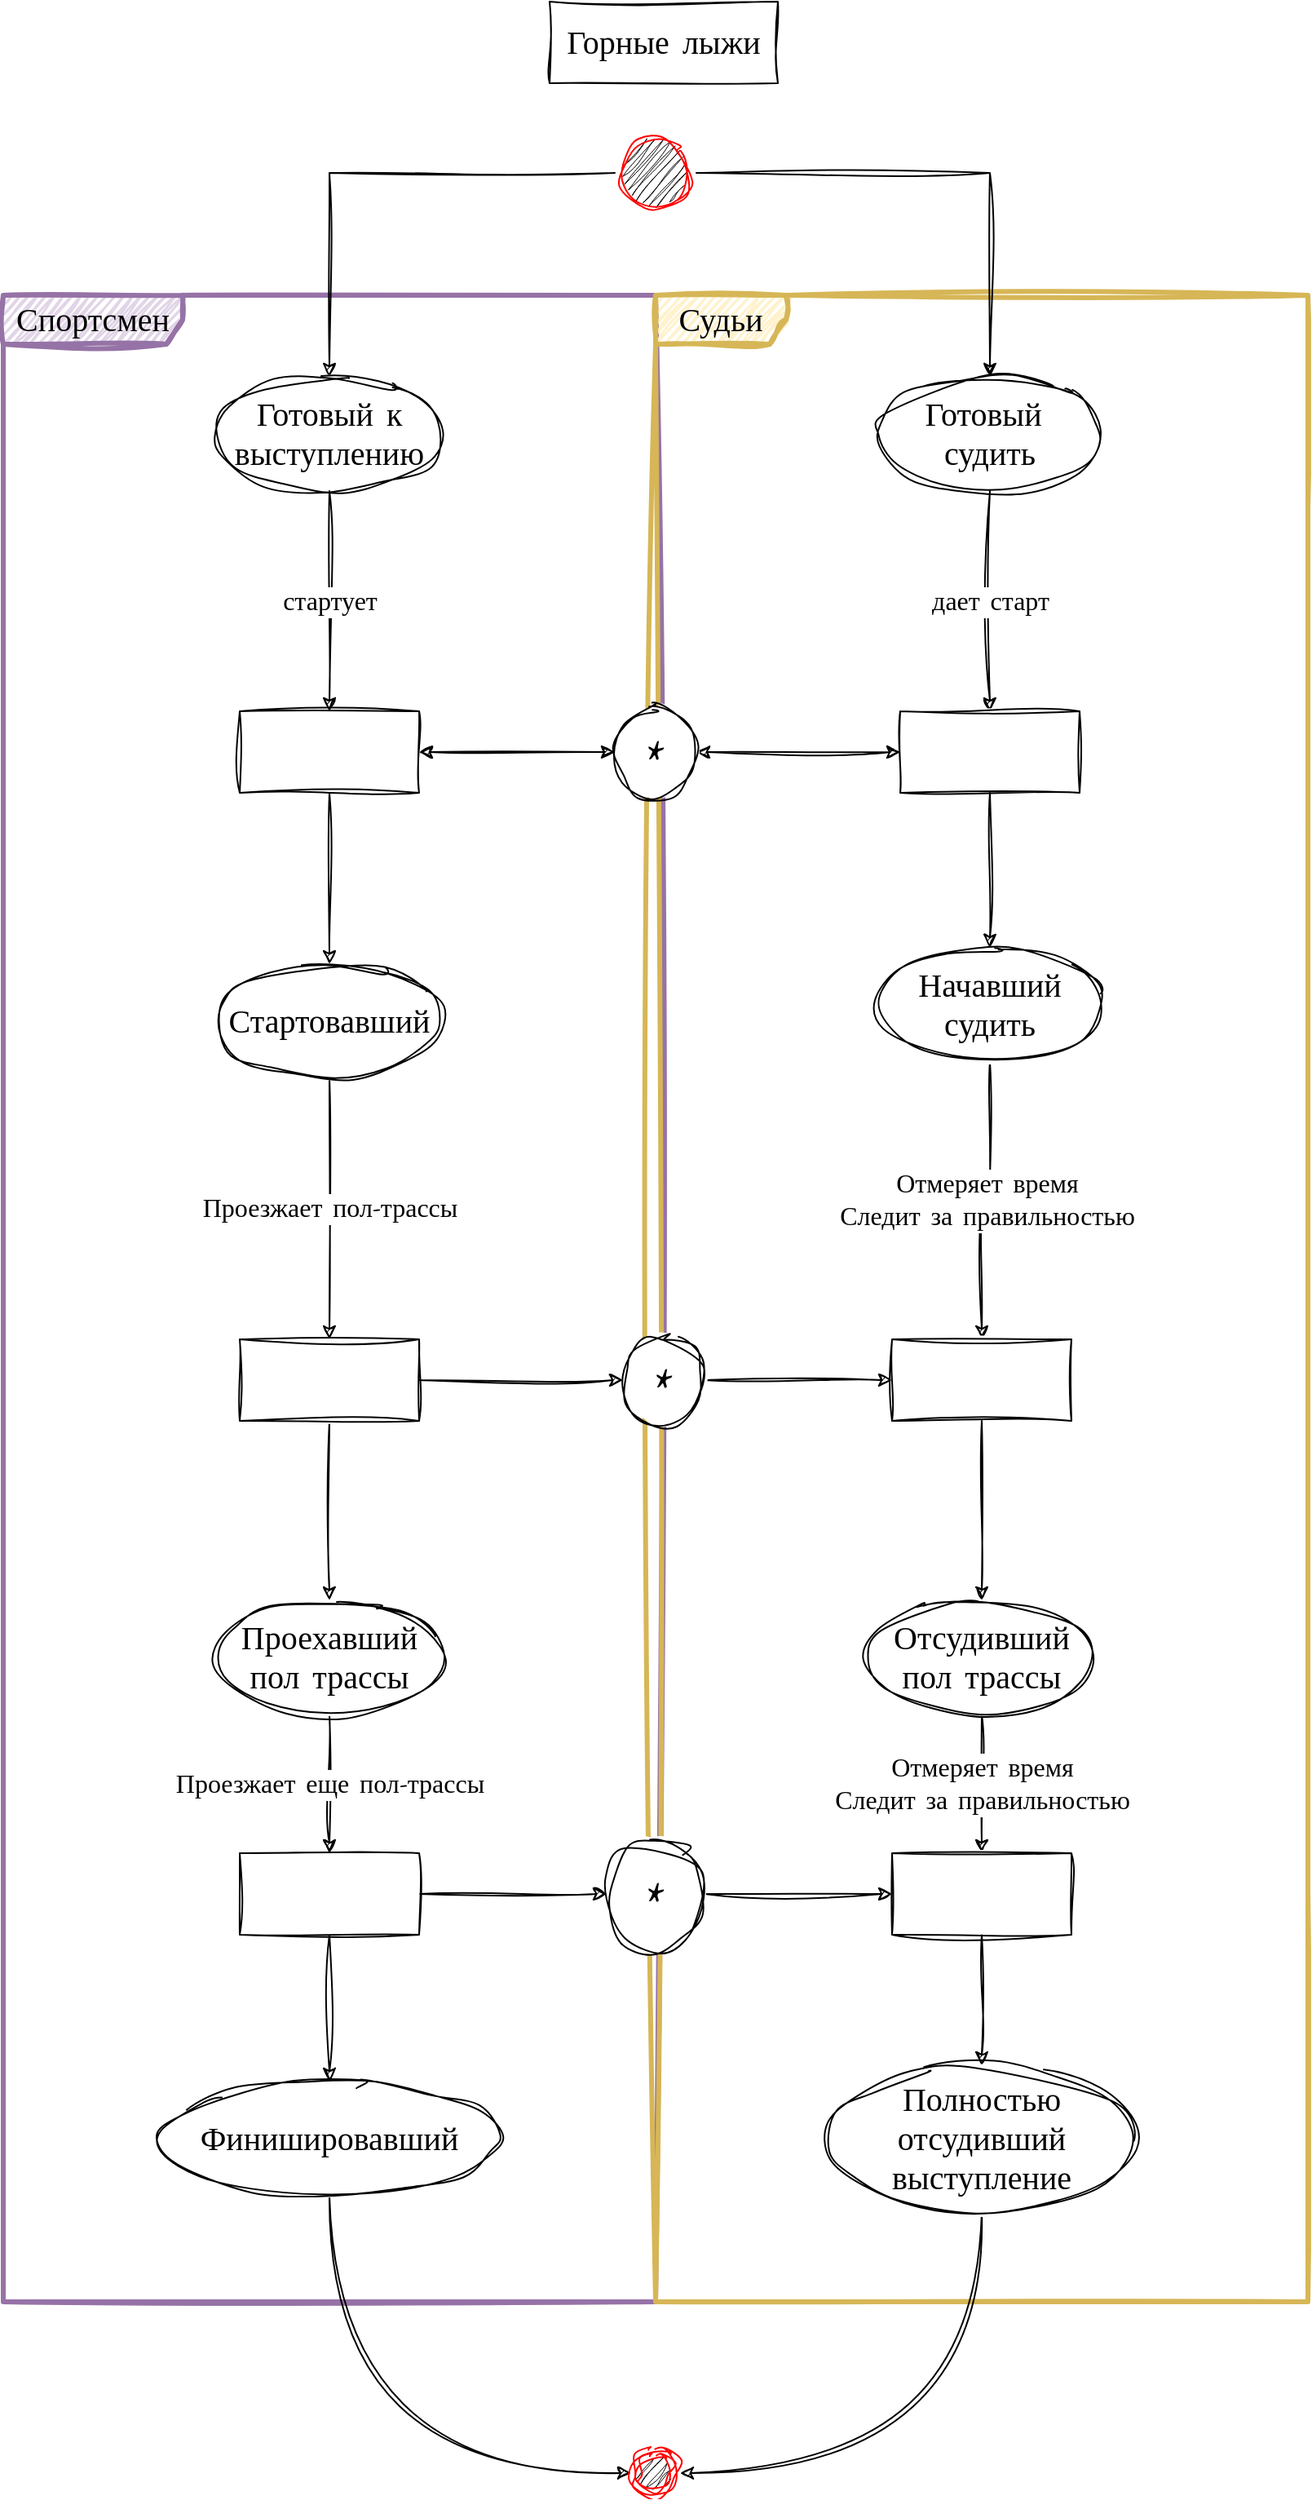 <mxfile version="21.6.9" type="device">
  <diagram name="Страница — 1" id="s0P83hu7fgKQWp1gKQGr">
    <mxGraphModel dx="1687" dy="2061" grid="1" gridSize="10" guides="1" tooltips="1" connect="1" arrows="1" fold="1" page="1" pageScale="1" pageWidth="827" pageHeight="1169" math="0" shadow="0">
      <root>
        <mxCell id="0" />
        <mxCell id="1" parent="0" />
        <mxCell id="clvegXWYqpBpk_iwqRGX-1" value="Спортсмен" style="shape=umlFrame;whiteSpace=wrap;html=1;pointerEvents=0;sketch=1;hachureGap=4;jiggle=2;curveFitting=1;fontFamily=Architects Daughter;fontSource=https%3A%2F%2Ffonts.googleapis.com%2Fcss%3Ffamily%3DArchitects%2BDaughter;fontSize=20;width=110;height=30;fillColor=#e1d5e7;strokeColor=#9673a6;strokeWidth=3;" vertex="1" parent="1">
          <mxGeometry x="40" y="-280" width="400" height="1230" as="geometry" />
        </mxCell>
        <mxCell id="clvegXWYqpBpk_iwqRGX-2" value="Судьи" style="shape=umlFrame;whiteSpace=wrap;html=1;pointerEvents=0;sketch=1;hachureGap=4;jiggle=2;curveFitting=1;fontFamily=Architects Daughter;fontSource=https%3A%2F%2Ffonts.googleapis.com%2Fcss%3Ffamily%3DArchitects%2BDaughter;fontSize=20;width=80;height=30;fillColor=#fff2cc;strokeColor=#d6b656;strokeWidth=3;" vertex="1" parent="1">
          <mxGeometry x="440" y="-280" width="400" height="1230" as="geometry" />
        </mxCell>
        <mxCell id="clvegXWYqpBpk_iwqRGX-8" value="" style="edgeStyle=orthogonalEdgeStyle;rounded=0;sketch=1;hachureGap=4;jiggle=2;curveFitting=1;orthogonalLoop=1;jettySize=auto;html=1;fontFamily=Architects Daughter;fontSource=https%3A%2F%2Ffonts.googleapis.com%2Fcss%3Ffamily%3DArchitects%2BDaughter;fontSize=16;" edge="1" parent="1" source="clvegXWYqpBpk_iwqRGX-3" target="clvegXWYqpBpk_iwqRGX-5">
          <mxGeometry relative="1" as="geometry">
            <mxPoint x="335" y="-355" as="targetPoint" />
          </mxGeometry>
        </mxCell>
        <mxCell id="clvegXWYqpBpk_iwqRGX-9" value="" style="edgeStyle=orthogonalEdgeStyle;rounded=0;sketch=1;hachureGap=4;jiggle=2;curveFitting=1;orthogonalLoop=1;jettySize=auto;html=1;fontFamily=Architects Daughter;fontSource=https%3A%2F%2Ffonts.googleapis.com%2Fcss%3Ffamily%3DArchitects%2BDaughter;fontSize=16;entryX=0.5;entryY=0;entryDx=0;entryDy=0;" edge="1" parent="1" source="clvegXWYqpBpk_iwqRGX-3" target="clvegXWYqpBpk_iwqRGX-6">
          <mxGeometry relative="1" as="geometry">
            <mxPoint x="545" y="-355" as="targetPoint" />
          </mxGeometry>
        </mxCell>
        <mxCell id="clvegXWYqpBpk_iwqRGX-3" value="" style="ellipse;html=1;shape=startState;fillColor=#000000;strokeColor=#ff0000;sketch=1;hachureGap=4;jiggle=2;curveFitting=1;fontFamily=Architects Daughter;fontSource=https%3A%2F%2Ffonts.googleapis.com%2Fcss%3Ffamily%3DArchitects%2BDaughter;fontSize=20;" vertex="1" parent="1">
          <mxGeometry x="415" y="-380" width="50" height="50" as="geometry" />
        </mxCell>
        <mxCell id="clvegXWYqpBpk_iwqRGX-12" value="Проезжает пол-трассы" style="edgeStyle=orthogonalEdgeStyle;rounded=0;sketch=1;hachureGap=4;jiggle=2;curveFitting=1;orthogonalLoop=1;jettySize=auto;html=1;fontFamily=Architects Daughter;fontSource=https%3A%2F%2Ffonts.googleapis.com%2Fcss%3Ffamily%3DArchitects%2BDaughter;fontSize=16;entryX=0.5;entryY=0;entryDx=0;entryDy=0;" edge="1" parent="1" source="clvegXWYqpBpk_iwqRGX-39" target="clvegXWYqpBpk_iwqRGX-24">
          <mxGeometry relative="1" as="geometry" />
        </mxCell>
        <mxCell id="clvegXWYqpBpk_iwqRGX-5" value="Готовый к&lt;br&gt;выступлению" style="ellipse;whiteSpace=wrap;html=1;sketch=1;hachureGap=4;jiggle=2;curveFitting=1;fontFamily=Architects Daughter;fontSource=https%3A%2F%2Ffonts.googleapis.com%2Fcss%3Ffamily%3DArchitects%2BDaughter;fontSize=20;" vertex="1" parent="1">
          <mxGeometry x="170" y="-230" width="140" height="70" as="geometry" />
        </mxCell>
        <mxCell id="clvegXWYqpBpk_iwqRGX-17" value="Отмеряет время&lt;br&gt;Следит за правильностью" style="edgeStyle=orthogonalEdgeStyle;rounded=0;sketch=1;hachureGap=4;jiggle=2;curveFitting=1;orthogonalLoop=1;jettySize=auto;html=1;fontFamily=Architects Daughter;fontSource=https%3A%2F%2Ffonts.googleapis.com%2Fcss%3Ffamily%3DArchitects%2BDaughter;fontSize=16;entryX=0.5;entryY=0;entryDx=0;entryDy=0;" edge="1" parent="1" source="clvegXWYqpBpk_iwqRGX-37" target="clvegXWYqpBpk_iwqRGX-25">
          <mxGeometry relative="1" as="geometry" />
        </mxCell>
        <mxCell id="clvegXWYqpBpk_iwqRGX-6" value="Готовый&amp;nbsp;&lt;br&gt;судить" style="ellipse;whiteSpace=wrap;html=1;sketch=1;hachureGap=4;jiggle=2;curveFitting=1;fontFamily=Architects Daughter;fontSource=https%3A%2F%2Ffonts.googleapis.com%2Fcss%3Ffamily%3DArchitects%2BDaughter;fontSize=20;" vertex="1" parent="1">
          <mxGeometry x="575" y="-230" width="140" height="70" as="geometry" />
        </mxCell>
        <mxCell id="clvegXWYqpBpk_iwqRGX-10" value="Горные лыжи" style="html=1;whiteSpace=wrap;sketch=1;hachureGap=4;jiggle=2;curveFitting=1;fontFamily=Architects Daughter;fontSource=https%3A%2F%2Ffonts.googleapis.com%2Fcss%3Ffamily%3DArchitects%2BDaughter;fontSize=20;" vertex="1" parent="1">
          <mxGeometry x="375" y="-460" width="140" height="50" as="geometry" />
        </mxCell>
        <mxCell id="clvegXWYqpBpk_iwqRGX-15" value="" style="edgeStyle=orthogonalEdgeStyle;rounded=0;sketch=1;hachureGap=4;jiggle=2;curveFitting=1;orthogonalLoop=1;jettySize=auto;html=1;fontFamily=Architects Daughter;fontSource=https%3A%2F%2Ffonts.googleapis.com%2Fcss%3Ffamily%3DArchitects%2BDaughter;fontSize=16;exitX=0.5;exitY=1;exitDx=0;exitDy=0;" edge="1" parent="1" source="clvegXWYqpBpk_iwqRGX-19" target="clvegXWYqpBpk_iwqRGX-13">
          <mxGeometry relative="1" as="geometry">
            <mxPoint x="240" y="766" as="sourcePoint" />
            <mxPoint as="offset" />
          </mxGeometry>
        </mxCell>
        <mxCell id="clvegXWYqpBpk_iwqRGX-21" value="Проезжает еще пол-трассы" style="edgeStyle=orthogonalEdgeStyle;rounded=0;sketch=1;hachureGap=4;jiggle=2;curveFitting=1;orthogonalLoop=1;jettySize=auto;html=1;fontFamily=Architects Daughter;fontSource=https%3A%2F%2Ffonts.googleapis.com%2Fcss%3Ffamily%3DArchitects%2BDaughter;fontSize=16;" edge="1" parent="1" source="clvegXWYqpBpk_iwqRGX-11" target="clvegXWYqpBpk_iwqRGX-19">
          <mxGeometry relative="1" as="geometry" />
        </mxCell>
        <mxCell id="clvegXWYqpBpk_iwqRGX-11" value="Проехавший&lt;br&gt;пол трассы" style="ellipse;whiteSpace=wrap;html=1;sketch=1;hachureGap=4;jiggle=2;curveFitting=1;fontFamily=Architects Daughter;fontSource=https%3A%2F%2Ffonts.googleapis.com%2Fcss%3Ffamily%3DArchitects%2BDaughter;fontSize=20;" vertex="1" parent="1">
          <mxGeometry x="170" y="520" width="140" height="70" as="geometry" />
        </mxCell>
        <mxCell id="clvegXWYqpBpk_iwqRGX-35" value="" style="edgeStyle=orthogonalEdgeStyle;rounded=0;sketch=1;hachureGap=4;jiggle=2;curveFitting=1;orthogonalLoop=1;jettySize=auto;html=1;fontFamily=Architects Daughter;fontSource=https%3A%2F%2Ffonts.googleapis.com%2Fcss%3Ffamily%3DArchitects%2BDaughter;fontSize=16;entryX=0;entryY=0.5;entryDx=0;entryDy=0;curved=1;exitX=0.5;exitY=1;exitDx=0;exitDy=0;" edge="1" parent="1" source="clvegXWYqpBpk_iwqRGX-13" target="clvegXWYqpBpk_iwqRGX-34">
          <mxGeometry relative="1" as="geometry">
            <mxPoint x="240" y="965" as="targetPoint" />
          </mxGeometry>
        </mxCell>
        <mxCell id="clvegXWYqpBpk_iwqRGX-13" value="Финишировавший" style="ellipse;whiteSpace=wrap;html=1;sketch=1;hachureGap=4;jiggle=2;curveFitting=1;fontFamily=Architects Daughter;fontSource=https%3A%2F%2Ffonts.googleapis.com%2Fcss%3Ffamily%3DArchitects%2BDaughter;fontSize=20;" vertex="1" parent="1">
          <mxGeometry x="135" y="815" width="210" height="70" as="geometry" />
        </mxCell>
        <mxCell id="clvegXWYqpBpk_iwqRGX-22" value="Отмеряет время&lt;br style=&quot;border-color: var(--border-color);&quot;&gt;Следит за правильностью" style="edgeStyle=orthogonalEdgeStyle;rounded=0;sketch=1;hachureGap=4;jiggle=2;curveFitting=1;orthogonalLoop=1;jettySize=auto;html=1;fontFamily=Architects Daughter;fontSource=https%3A%2F%2Ffonts.googleapis.com%2Fcss%3Ffamily%3DArchitects%2BDaughter;fontSize=16;" edge="1" parent="1" source="clvegXWYqpBpk_iwqRGX-16" target="clvegXWYqpBpk_iwqRGX-20">
          <mxGeometry relative="1" as="geometry" />
        </mxCell>
        <mxCell id="clvegXWYqpBpk_iwqRGX-16" value="Отсудивший&lt;br&gt;пол трассы" style="ellipse;whiteSpace=wrap;html=1;sketch=1;hachureGap=4;jiggle=2;curveFitting=1;fontFamily=Architects Daughter;fontSource=https%3A%2F%2Ffonts.googleapis.com%2Fcss%3Ffamily%3DArchitects%2BDaughter;fontSize=20;" vertex="1" parent="1">
          <mxGeometry x="570" y="520" width="140" height="70" as="geometry" />
        </mxCell>
        <mxCell id="clvegXWYqpBpk_iwqRGX-36" value="" style="edgeStyle=orthogonalEdgeStyle;rounded=0;sketch=1;hachureGap=4;jiggle=2;curveFitting=1;orthogonalLoop=1;jettySize=auto;html=1;fontFamily=Architects Daughter;fontSource=https%3A%2F%2Ffonts.googleapis.com%2Fcss%3Ffamily%3DArchitects%2BDaughter;fontSize=16;curved=1;entryX=1;entryY=0.5;entryDx=0;entryDy=0;exitX=0.5;exitY=1;exitDx=0;exitDy=0;" edge="1" parent="1" source="clvegXWYqpBpk_iwqRGX-18" target="clvegXWYqpBpk_iwqRGX-34">
          <mxGeometry relative="1" as="geometry">
            <mxPoint x="640" y="975" as="targetPoint" />
          </mxGeometry>
        </mxCell>
        <mxCell id="clvegXWYqpBpk_iwqRGX-18" value="Полностью отсудивший выступление" style="ellipse;whiteSpace=wrap;html=1;sketch=1;hachureGap=4;jiggle=2;curveFitting=1;fontFamily=Architects Daughter;fontSource=https%3A%2F%2Ffonts.googleapis.com%2Fcss%3Ffamily%3DArchitects%2BDaughter;fontSize=20;" vertex="1" parent="1">
          <mxGeometry x="545" y="805" width="190" height="90" as="geometry" />
        </mxCell>
        <mxCell id="clvegXWYqpBpk_iwqRGX-32" value="" style="edgeStyle=orthogonalEdgeStyle;rounded=0;sketch=1;hachureGap=4;jiggle=2;curveFitting=1;orthogonalLoop=1;jettySize=auto;html=1;fontFamily=Architects Daughter;fontSource=https%3A%2F%2Ffonts.googleapis.com%2Fcss%3Ffamily%3DArchitects%2BDaughter;fontSize=16;" edge="1" parent="1" source="clvegXWYqpBpk_iwqRGX-19" target="clvegXWYqpBpk_iwqRGX-31">
          <mxGeometry relative="1" as="geometry" />
        </mxCell>
        <mxCell id="clvegXWYqpBpk_iwqRGX-19" value="" style="html=1;whiteSpace=wrap;sketch=1;hachureGap=4;jiggle=2;curveFitting=1;fontFamily=Architects Daughter;fontSource=https%3A%2F%2Ffonts.googleapis.com%2Fcss%3Ffamily%3DArchitects%2BDaughter;fontSize=20;" vertex="1" parent="1">
          <mxGeometry x="185" y="675" width="110" height="50" as="geometry" />
        </mxCell>
        <mxCell id="clvegXWYqpBpk_iwqRGX-23" value="" style="edgeStyle=orthogonalEdgeStyle;rounded=0;sketch=1;hachureGap=4;jiggle=2;curveFitting=1;orthogonalLoop=1;jettySize=auto;html=1;fontFamily=Architects Daughter;fontSource=https%3A%2F%2Ffonts.googleapis.com%2Fcss%3Ffamily%3DArchitects%2BDaughter;fontSize=16;" edge="1" parent="1" source="clvegXWYqpBpk_iwqRGX-20" target="clvegXWYqpBpk_iwqRGX-18">
          <mxGeometry relative="1" as="geometry" />
        </mxCell>
        <mxCell id="clvegXWYqpBpk_iwqRGX-20" value="" style="html=1;whiteSpace=wrap;sketch=1;hachureGap=4;jiggle=2;curveFitting=1;fontFamily=Architects Daughter;fontSource=https%3A%2F%2Ffonts.googleapis.com%2Fcss%3Ffamily%3DArchitects%2BDaughter;fontSize=20;" vertex="1" parent="1">
          <mxGeometry x="585" y="675" width="110" height="50" as="geometry" />
        </mxCell>
        <mxCell id="clvegXWYqpBpk_iwqRGX-26" value="" style="edgeStyle=orthogonalEdgeStyle;rounded=0;sketch=1;hachureGap=4;jiggle=2;curveFitting=1;orthogonalLoop=1;jettySize=auto;html=1;fontFamily=Architects Daughter;fontSource=https%3A%2F%2Ffonts.googleapis.com%2Fcss%3Ffamily%3DArchitects%2BDaughter;fontSize=16;" edge="1" parent="1" source="clvegXWYqpBpk_iwqRGX-24" target="clvegXWYqpBpk_iwqRGX-11">
          <mxGeometry relative="1" as="geometry" />
        </mxCell>
        <mxCell id="clvegXWYqpBpk_iwqRGX-29" value="" style="edgeStyle=orthogonalEdgeStyle;rounded=0;sketch=1;hachureGap=4;jiggle=2;curveFitting=1;orthogonalLoop=1;jettySize=auto;html=1;fontFamily=Architects Daughter;fontSource=https%3A%2F%2Ffonts.googleapis.com%2Fcss%3Ffamily%3DArchitects%2BDaughter;fontSize=16;" edge="1" parent="1" source="clvegXWYqpBpk_iwqRGX-24" target="clvegXWYqpBpk_iwqRGX-28">
          <mxGeometry relative="1" as="geometry" />
        </mxCell>
        <mxCell id="clvegXWYqpBpk_iwqRGX-24" value="" style="html=1;whiteSpace=wrap;sketch=1;hachureGap=4;jiggle=2;curveFitting=1;fontFamily=Architects Daughter;fontSource=https%3A%2F%2Ffonts.googleapis.com%2Fcss%3Ffamily%3DArchitects%2BDaughter;fontSize=20;" vertex="1" parent="1">
          <mxGeometry x="185" y="360" width="110" height="50" as="geometry" />
        </mxCell>
        <mxCell id="clvegXWYqpBpk_iwqRGX-27" value="" style="edgeStyle=orthogonalEdgeStyle;rounded=0;sketch=1;hachureGap=4;jiggle=2;curveFitting=1;orthogonalLoop=1;jettySize=auto;html=1;fontFamily=Architects Daughter;fontSource=https%3A%2F%2Ffonts.googleapis.com%2Fcss%3Ffamily%3DArchitects%2BDaughter;fontSize=16;" edge="1" parent="1" source="clvegXWYqpBpk_iwqRGX-25" target="clvegXWYqpBpk_iwqRGX-16">
          <mxGeometry relative="1" as="geometry" />
        </mxCell>
        <mxCell id="clvegXWYqpBpk_iwqRGX-25" value="" style="html=1;whiteSpace=wrap;sketch=1;hachureGap=4;jiggle=2;curveFitting=1;fontFamily=Architects Daughter;fontSource=https%3A%2F%2Ffonts.googleapis.com%2Fcss%3Ffamily%3DArchitects%2BDaughter;fontSize=20;" vertex="1" parent="1">
          <mxGeometry x="585" y="360" width="110" height="50" as="geometry" />
        </mxCell>
        <mxCell id="clvegXWYqpBpk_iwqRGX-30" value="" style="edgeStyle=orthogonalEdgeStyle;rounded=0;sketch=1;hachureGap=4;jiggle=2;curveFitting=1;orthogonalLoop=1;jettySize=auto;html=1;fontFamily=Architects Daughter;fontSource=https%3A%2F%2Ffonts.googleapis.com%2Fcss%3Ffamily%3DArchitects%2BDaughter;fontSize=16;" edge="1" parent="1" source="clvegXWYqpBpk_iwqRGX-28" target="clvegXWYqpBpk_iwqRGX-25">
          <mxGeometry relative="1" as="geometry" />
        </mxCell>
        <mxCell id="clvegXWYqpBpk_iwqRGX-28" value="*" style="ellipse;whiteSpace=wrap;html=1;fontSize=20;fontFamily=Architects Daughter;sketch=1;hachureGap=4;jiggle=2;curveFitting=1;fontSource=https%3A%2F%2Ffonts.googleapis.com%2Fcss%3Ffamily%3DArchitects%2BDaughter;" vertex="1" parent="1">
          <mxGeometry x="420" y="357.5" width="50" height="55" as="geometry" />
        </mxCell>
        <mxCell id="clvegXWYqpBpk_iwqRGX-33" value="" style="edgeStyle=orthogonalEdgeStyle;rounded=0;sketch=1;hachureGap=4;jiggle=2;curveFitting=1;orthogonalLoop=1;jettySize=auto;html=1;fontFamily=Architects Daughter;fontSource=https%3A%2F%2Ffonts.googleapis.com%2Fcss%3Ffamily%3DArchitects%2BDaughter;fontSize=16;" edge="1" parent="1" source="clvegXWYqpBpk_iwqRGX-31" target="clvegXWYqpBpk_iwqRGX-20">
          <mxGeometry relative="1" as="geometry" />
        </mxCell>
        <mxCell id="clvegXWYqpBpk_iwqRGX-31" value="*" style="ellipse;whiteSpace=wrap;html=1;fontSize=20;fontFamily=Architects Daughter;sketch=1;hachureGap=4;jiggle=2;curveFitting=1;fontSource=https%3A%2F%2Ffonts.googleapis.com%2Fcss%3Ffamily%3DArchitects%2BDaughter;" vertex="1" parent="1">
          <mxGeometry x="410" y="665" width="60" height="70" as="geometry" />
        </mxCell>
        <mxCell id="clvegXWYqpBpk_iwqRGX-34" value="" style="ellipse;html=1;shape=endState;fillColor=#000000;strokeColor=#ff0000;sketch=1;hachureGap=4;jiggle=2;curveFitting=1;fontFamily=Architects Daughter;fontSource=https%3A%2F%2Ffonts.googleapis.com%2Fcss%3Ffamily%3DArchitects%2BDaughter;fontSize=20;" vertex="1" parent="1">
          <mxGeometry x="425" y="1040" width="30" height="30" as="geometry" />
        </mxCell>
        <mxCell id="clvegXWYqpBpk_iwqRGX-38" value="дает старт" style="edgeStyle=orthogonalEdgeStyle;rounded=0;sketch=1;hachureGap=4;jiggle=2;curveFitting=1;orthogonalLoop=1;jettySize=auto;html=1;fontFamily=Architects Daughter;fontSource=https%3A%2F%2Ffonts.googleapis.com%2Fcss%3Ffamily%3DArchitects%2BDaughter;fontSize=16;entryX=0.5;entryY=0;entryDx=0;entryDy=0;" edge="1" parent="1" source="clvegXWYqpBpk_iwqRGX-6" target="clvegXWYqpBpk_iwqRGX-43">
          <mxGeometry relative="1" as="geometry">
            <mxPoint x="645" y="-10" as="sourcePoint" />
            <mxPoint x="640" y="360" as="targetPoint" />
          </mxGeometry>
        </mxCell>
        <mxCell id="clvegXWYqpBpk_iwqRGX-37" value="Начавший судить" style="ellipse;whiteSpace=wrap;html=1;sketch=1;hachureGap=4;jiggle=2;curveFitting=1;fontFamily=Architects Daughter;fontSource=https%3A%2F%2Ffonts.googleapis.com%2Fcss%3Ffamily%3DArchitects%2BDaughter;fontSize=20;" vertex="1" parent="1">
          <mxGeometry x="575" y="120" width="140" height="70" as="geometry" />
        </mxCell>
        <mxCell id="clvegXWYqpBpk_iwqRGX-40" value="стартует" style="edgeStyle=orthogonalEdgeStyle;rounded=0;sketch=1;hachureGap=4;jiggle=2;curveFitting=1;orthogonalLoop=1;jettySize=auto;html=1;fontFamily=Architects Daughter;fontSource=https%3A%2F%2Ffonts.googleapis.com%2Fcss%3Ffamily%3DArchitects%2BDaughter;fontSize=16;entryX=0.5;entryY=0;entryDx=0;entryDy=0;" edge="1" parent="1" source="clvegXWYqpBpk_iwqRGX-5" target="clvegXWYqpBpk_iwqRGX-42">
          <mxGeometry relative="1" as="geometry">
            <mxPoint x="245" y="-10" as="sourcePoint" />
            <mxPoint x="240" y="360" as="targetPoint" />
          </mxGeometry>
        </mxCell>
        <mxCell id="clvegXWYqpBpk_iwqRGX-39" value="Стартовавший" style="ellipse;whiteSpace=wrap;html=1;sketch=1;hachureGap=4;jiggle=2;curveFitting=1;fontFamily=Architects Daughter;fontSource=https%3A%2F%2Ffonts.googleapis.com%2Fcss%3Ffamily%3DArchitects%2BDaughter;fontSize=20;" vertex="1" parent="1">
          <mxGeometry x="170" y="130" width="140" height="70" as="geometry" />
        </mxCell>
        <mxCell id="clvegXWYqpBpk_iwqRGX-41" value="" style="edgeStyle=orthogonalEdgeStyle;rounded=0;sketch=1;hachureGap=4;jiggle=2;curveFitting=1;orthogonalLoop=1;jettySize=auto;html=1;fontFamily=Architects Daughter;fontSource=https%3A%2F%2Ffonts.googleapis.com%2Fcss%3Ffamily%3DArchitects%2BDaughter;fontSize=16;startArrow=classic;startFill=1;" edge="1" parent="1" source="clvegXWYqpBpk_iwqRGX-42" target="clvegXWYqpBpk_iwqRGX-45">
          <mxGeometry relative="1" as="geometry" />
        </mxCell>
        <mxCell id="clvegXWYqpBpk_iwqRGX-46" value="" style="edgeStyle=orthogonalEdgeStyle;rounded=0;sketch=1;hachureGap=4;jiggle=2;curveFitting=1;orthogonalLoop=1;jettySize=auto;html=1;fontFamily=Architects Daughter;fontSource=https%3A%2F%2Ffonts.googleapis.com%2Fcss%3Ffamily%3DArchitects%2BDaughter;fontSize=16;" edge="1" parent="1" source="clvegXWYqpBpk_iwqRGX-42" target="clvegXWYqpBpk_iwqRGX-39">
          <mxGeometry relative="1" as="geometry" />
        </mxCell>
        <mxCell id="clvegXWYqpBpk_iwqRGX-42" value="" style="html=1;whiteSpace=wrap;sketch=1;hachureGap=4;jiggle=2;curveFitting=1;fontFamily=Architects Daughter;fontSource=https%3A%2F%2Ffonts.googleapis.com%2Fcss%3Ffamily%3DArchitects%2BDaughter;fontSize=20;" vertex="1" parent="1">
          <mxGeometry x="185" y="-25" width="110" height="50" as="geometry" />
        </mxCell>
        <mxCell id="clvegXWYqpBpk_iwqRGX-47" value="" style="edgeStyle=orthogonalEdgeStyle;rounded=0;sketch=1;hachureGap=4;jiggle=2;curveFitting=1;orthogonalLoop=1;jettySize=auto;html=1;fontFamily=Architects Daughter;fontSource=https%3A%2F%2Ffonts.googleapis.com%2Fcss%3Ffamily%3DArchitects%2BDaughter;fontSize=16;" edge="1" parent="1" source="clvegXWYqpBpk_iwqRGX-43" target="clvegXWYqpBpk_iwqRGX-37">
          <mxGeometry relative="1" as="geometry" />
        </mxCell>
        <mxCell id="clvegXWYqpBpk_iwqRGX-43" value="" style="html=1;whiteSpace=wrap;sketch=1;hachureGap=4;jiggle=2;curveFitting=1;fontFamily=Architects Daughter;fontSource=https%3A%2F%2Ffonts.googleapis.com%2Fcss%3Ffamily%3DArchitects%2BDaughter;fontSize=20;" vertex="1" parent="1">
          <mxGeometry x="590" y="-25" width="110" height="50" as="geometry" />
        </mxCell>
        <mxCell id="clvegXWYqpBpk_iwqRGX-44" value="" style="edgeStyle=orthogonalEdgeStyle;rounded=0;sketch=1;hachureGap=4;jiggle=2;curveFitting=1;orthogonalLoop=1;jettySize=auto;html=1;fontFamily=Architects Daughter;fontSource=https%3A%2F%2Ffonts.googleapis.com%2Fcss%3Ffamily%3DArchitects%2BDaughter;fontSize=16;startArrow=classic;startFill=1;" edge="1" parent="1" source="clvegXWYqpBpk_iwqRGX-45" target="clvegXWYqpBpk_iwqRGX-43">
          <mxGeometry relative="1" as="geometry" />
        </mxCell>
        <mxCell id="clvegXWYqpBpk_iwqRGX-45" value="*" style="ellipse;whiteSpace=wrap;html=1;fontSize=20;fontFamily=Architects Daughter;sketch=1;hachureGap=4;jiggle=2;curveFitting=1;fontSource=https%3A%2F%2Ffonts.googleapis.com%2Fcss%3Ffamily%3DArchitects%2BDaughter;" vertex="1" parent="1">
          <mxGeometry x="415" y="-27.5" width="50" height="55" as="geometry" />
        </mxCell>
      </root>
    </mxGraphModel>
  </diagram>
</mxfile>

